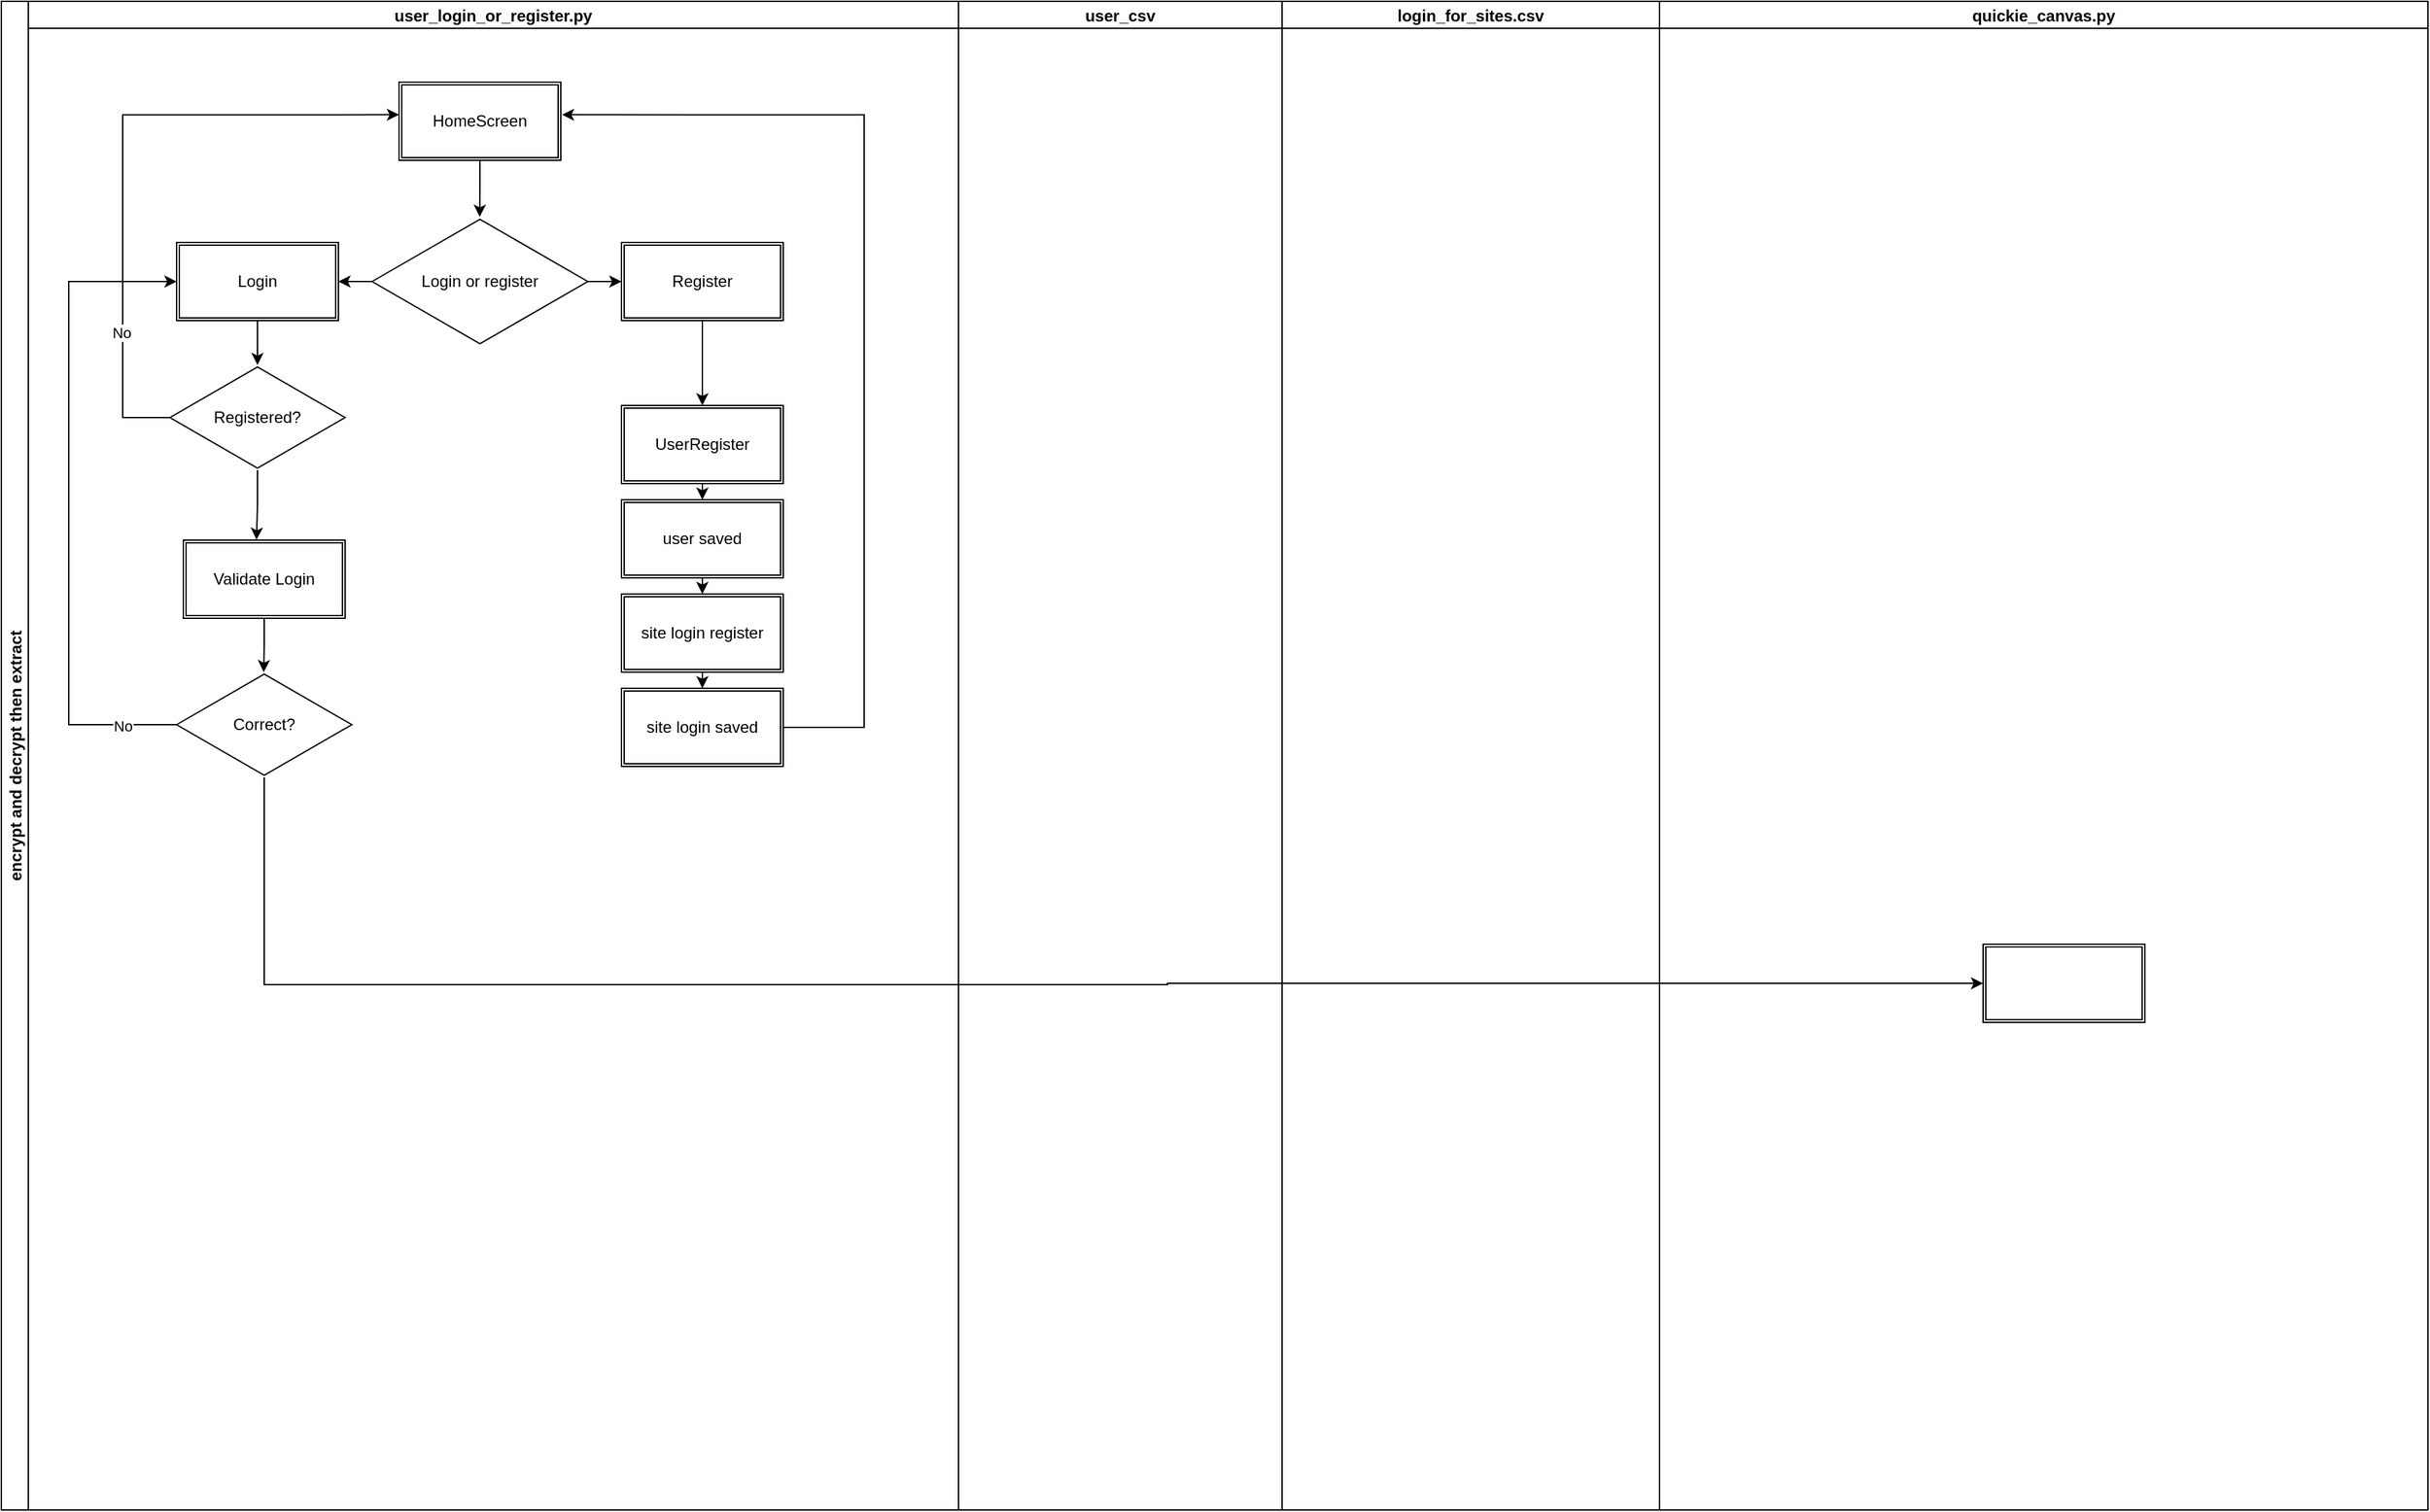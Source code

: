 <mxfile version="24.4.6" type="github">
  <diagram id="C5RBs43oDa-KdzZeNtuy" name="Page-1">
    <mxGraphModel dx="1728" dy="915" grid="1" gridSize="10" guides="1" tooltips="1" connect="1" arrows="1" fold="1" page="1" pageScale="1" pageWidth="827" pageHeight="1169" math="0" shadow="0">
      <root>
        <mxCell id="WIyWlLk6GJQsqaUBKTNV-0" />
        <mxCell id="WIyWlLk6GJQsqaUBKTNV-1" parent="WIyWlLk6GJQsqaUBKTNV-0" />
        <mxCell id="oy04oqgG4kP10lPZJapk-1" value="encrypt and decrypt then extract" style="swimlane;childLayout=stackLayout;resizeParent=1;resizeParentMax=0;startSize=20;horizontal=0;horizontalStack=1;" vertex="1" parent="WIyWlLk6GJQsqaUBKTNV-1">
          <mxGeometry x="130" y="20" width="1800" height="1120" as="geometry" />
        </mxCell>
        <mxCell id="oy04oqgG4kP10lPZJapk-5" value="user_login_or_register.py" style="swimlane;startSize=20;" vertex="1" parent="oy04oqgG4kP10lPZJapk-1">
          <mxGeometry x="20" width="690" height="1120" as="geometry" />
        </mxCell>
        <mxCell id="oy04oqgG4kP10lPZJapk-24" style="edgeStyle=orthogonalEdgeStyle;rounded=0;orthogonalLoop=1;jettySize=auto;html=1;" edge="1" parent="oy04oqgG4kP10lPZJapk-5" source="oy04oqgG4kP10lPZJapk-17" target="oy04oqgG4kP10lPZJapk-22">
          <mxGeometry relative="1" as="geometry" />
        </mxCell>
        <mxCell id="oy04oqgG4kP10lPZJapk-25" style="edgeStyle=orthogonalEdgeStyle;rounded=0;orthogonalLoop=1;jettySize=auto;html=1;entryX=1;entryY=0.5;entryDx=0;entryDy=0;" edge="1" parent="oy04oqgG4kP10lPZJapk-5" source="oy04oqgG4kP10lPZJapk-17" target="oy04oqgG4kP10lPZJapk-23">
          <mxGeometry relative="1" as="geometry" />
        </mxCell>
        <mxCell id="oy04oqgG4kP10lPZJapk-17" value="Login or register" style="html=1;whiteSpace=wrap;aspect=fixed;shape=isoRectangle;" vertex="1" parent="oy04oqgG4kP10lPZJapk-5">
          <mxGeometry x="255" y="160" width="160" height="96" as="geometry" />
        </mxCell>
        <mxCell id="oy04oqgG4kP10lPZJapk-56" style="edgeStyle=orthogonalEdgeStyle;rounded=0;orthogonalLoop=1;jettySize=auto;html=1;exitX=0.5;exitY=1;exitDx=0;exitDy=0;entryX=0.5;entryY=0;entryDx=0;entryDy=0;" edge="1" parent="oy04oqgG4kP10lPZJapk-5" source="oy04oqgG4kP10lPZJapk-22" target="oy04oqgG4kP10lPZJapk-27">
          <mxGeometry relative="1" as="geometry" />
        </mxCell>
        <mxCell id="oy04oqgG4kP10lPZJapk-22" value="Register" style="shape=ext;double=1;rounded=0;whiteSpace=wrap;html=1;" vertex="1" parent="oy04oqgG4kP10lPZJapk-5">
          <mxGeometry x="440" y="179" width="120" height="58" as="geometry" />
        </mxCell>
        <mxCell id="oy04oqgG4kP10lPZJapk-65" style="edgeStyle=orthogonalEdgeStyle;rounded=0;orthogonalLoop=1;jettySize=auto;html=1;exitX=0.5;exitY=1;exitDx=0;exitDy=0;" edge="1" parent="oy04oqgG4kP10lPZJapk-5" source="oy04oqgG4kP10lPZJapk-23" target="oy04oqgG4kP10lPZJapk-62">
          <mxGeometry relative="1" as="geometry" />
        </mxCell>
        <mxCell id="oy04oqgG4kP10lPZJapk-23" value="Login" style="shape=ext;double=1;rounded=0;whiteSpace=wrap;html=1;" vertex="1" parent="oy04oqgG4kP10lPZJapk-5">
          <mxGeometry x="110" y="179" width="120" height="58" as="geometry" />
        </mxCell>
        <mxCell id="oy04oqgG4kP10lPZJapk-57" style="edgeStyle=orthogonalEdgeStyle;rounded=0;orthogonalLoop=1;jettySize=auto;html=1;exitX=0.5;exitY=1;exitDx=0;exitDy=0;entryX=0.5;entryY=0;entryDx=0;entryDy=0;" edge="1" parent="oy04oqgG4kP10lPZJapk-5" source="oy04oqgG4kP10lPZJapk-27" target="oy04oqgG4kP10lPZJapk-29">
          <mxGeometry relative="1" as="geometry" />
        </mxCell>
        <mxCell id="oy04oqgG4kP10lPZJapk-27" value="UserRegister" style="shape=ext;double=1;rounded=0;whiteSpace=wrap;html=1;" vertex="1" parent="oy04oqgG4kP10lPZJapk-5">
          <mxGeometry x="440" y="300" width="120" height="58" as="geometry" />
        </mxCell>
        <mxCell id="oy04oqgG4kP10lPZJapk-59" style="edgeStyle=orthogonalEdgeStyle;rounded=0;orthogonalLoop=1;jettySize=auto;html=1;exitX=0.5;exitY=1;exitDx=0;exitDy=0;entryX=0.5;entryY=0;entryDx=0;entryDy=0;" edge="1" parent="oy04oqgG4kP10lPZJapk-5" source="oy04oqgG4kP10lPZJapk-28" target="oy04oqgG4kP10lPZJapk-41">
          <mxGeometry relative="1" as="geometry" />
        </mxCell>
        <mxCell id="oy04oqgG4kP10lPZJapk-28" value="site login register" style="shape=ext;double=1;rounded=0;whiteSpace=wrap;html=1;" vertex="1" parent="oy04oqgG4kP10lPZJapk-5">
          <mxGeometry x="440" y="440" width="120" height="58" as="geometry" />
        </mxCell>
        <mxCell id="oy04oqgG4kP10lPZJapk-58" style="edgeStyle=orthogonalEdgeStyle;rounded=0;orthogonalLoop=1;jettySize=auto;html=1;exitX=0.5;exitY=1;exitDx=0;exitDy=0;entryX=0.5;entryY=0;entryDx=0;entryDy=0;" edge="1" parent="oy04oqgG4kP10lPZJapk-5" source="oy04oqgG4kP10lPZJapk-29" target="oy04oqgG4kP10lPZJapk-28">
          <mxGeometry relative="1" as="geometry" />
        </mxCell>
        <mxCell id="oy04oqgG4kP10lPZJapk-29" value="user saved" style="shape=ext;double=1;rounded=0;whiteSpace=wrap;html=1;" vertex="1" parent="oy04oqgG4kP10lPZJapk-5">
          <mxGeometry x="440" y="370" width="120" height="58" as="geometry" />
        </mxCell>
        <mxCell id="oy04oqgG4kP10lPZJapk-41" value="site login saved" style="shape=ext;double=1;rounded=0;whiteSpace=wrap;html=1;" vertex="1" parent="oy04oqgG4kP10lPZJapk-5">
          <mxGeometry x="440" y="510" width="120" height="58" as="geometry" />
        </mxCell>
        <mxCell id="oy04oqgG4kP10lPZJapk-55" value="HomeScreen" style="shape=ext;double=1;rounded=0;whiteSpace=wrap;html=1;" vertex="1" parent="oy04oqgG4kP10lPZJapk-5">
          <mxGeometry x="275" y="60" width="120" height="58" as="geometry" />
        </mxCell>
        <mxCell id="oy04oqgG4kP10lPZJapk-61" style="edgeStyle=orthogonalEdgeStyle;rounded=0;orthogonalLoop=1;jettySize=auto;html=1;entryX=0.499;entryY=0;entryDx=0;entryDy=0;entryPerimeter=0;" edge="1" parent="oy04oqgG4kP10lPZJapk-5" source="oy04oqgG4kP10lPZJapk-55" target="oy04oqgG4kP10lPZJapk-17">
          <mxGeometry relative="1" as="geometry" />
        </mxCell>
        <mxCell id="oy04oqgG4kP10lPZJapk-62" value="Registered?" style="html=1;whiteSpace=wrap;aspect=fixed;shape=isoRectangle;" vertex="1" parent="oy04oqgG4kP10lPZJapk-5">
          <mxGeometry x="105" y="270" width="130" height="78" as="geometry" />
        </mxCell>
        <mxCell id="oy04oqgG4kP10lPZJapk-63" style="edgeStyle=orthogonalEdgeStyle;rounded=0;orthogonalLoop=1;jettySize=auto;html=1;entryX=1.007;entryY=0.417;entryDx=0;entryDy=0;entryPerimeter=0;" edge="1" parent="oy04oqgG4kP10lPZJapk-5" source="oy04oqgG4kP10lPZJapk-41" target="oy04oqgG4kP10lPZJapk-55">
          <mxGeometry relative="1" as="geometry">
            <Array as="points">
              <mxPoint x="620" y="539" />
              <mxPoint x="620" y="84" />
            </Array>
          </mxGeometry>
        </mxCell>
        <mxCell id="oy04oqgG4kP10lPZJapk-64" style="edgeStyle=orthogonalEdgeStyle;rounded=0;orthogonalLoop=1;jettySize=auto;html=1;entryX=0;entryY=0.417;entryDx=0;entryDy=0;entryPerimeter=0;" edge="1" parent="oy04oqgG4kP10lPZJapk-5" source="oy04oqgG4kP10lPZJapk-62" target="oy04oqgG4kP10lPZJapk-55">
          <mxGeometry relative="1" as="geometry">
            <Array as="points">
              <mxPoint x="70" y="309" />
              <mxPoint x="70" y="84" />
            </Array>
          </mxGeometry>
        </mxCell>
        <mxCell id="oy04oqgG4kP10lPZJapk-77" value="No" style="edgeLabel;html=1;align=center;verticalAlign=middle;resizable=0;points=[];" vertex="1" connectable="0" parent="oy04oqgG4kP10lPZJapk-64">
          <mxGeometry x="-0.578" y="1" relative="1" as="geometry">
            <mxPoint as="offset" />
          </mxGeometry>
        </mxCell>
        <mxCell id="oy04oqgG4kP10lPZJapk-69" value="Validate Login" style="shape=ext;double=1;rounded=0;whiteSpace=wrap;html=1;" vertex="1" parent="oy04oqgG4kP10lPZJapk-5">
          <mxGeometry x="115" y="400" width="120" height="58" as="geometry" />
        </mxCell>
        <mxCell id="oy04oqgG4kP10lPZJapk-70" style="edgeStyle=orthogonalEdgeStyle;rounded=0;orthogonalLoop=1;jettySize=auto;html=1;entryX=0.452;entryY=-0.005;entryDx=0;entryDy=0;entryPerimeter=0;" edge="1" parent="oy04oqgG4kP10lPZJapk-5" source="oy04oqgG4kP10lPZJapk-62" target="oy04oqgG4kP10lPZJapk-69">
          <mxGeometry relative="1" as="geometry" />
        </mxCell>
        <mxCell id="oy04oqgG4kP10lPZJapk-81" style="edgeStyle=orthogonalEdgeStyle;rounded=0;orthogonalLoop=1;jettySize=auto;html=1;entryX=0;entryY=0.5;entryDx=0;entryDy=0;" edge="1" parent="oy04oqgG4kP10lPZJapk-5" source="oy04oqgG4kP10lPZJapk-71" target="oy04oqgG4kP10lPZJapk-23">
          <mxGeometry relative="1" as="geometry">
            <Array as="points">
              <mxPoint x="30" y="537" />
              <mxPoint x="30" y="208" />
            </Array>
          </mxGeometry>
        </mxCell>
        <mxCell id="oy04oqgG4kP10lPZJapk-83" value="No" style="edgeLabel;html=1;align=center;verticalAlign=middle;resizable=0;points=[];" vertex="1" connectable="0" parent="oy04oqgG4kP10lPZJapk-81">
          <mxGeometry x="-0.837" y="1" relative="1" as="geometry">
            <mxPoint as="offset" />
          </mxGeometry>
        </mxCell>
        <mxCell id="oy04oqgG4kP10lPZJapk-71" value="Correct?" style="html=1;whiteSpace=wrap;aspect=fixed;shape=isoRectangle;" vertex="1" parent="oy04oqgG4kP10lPZJapk-5">
          <mxGeometry x="110" y="498" width="130" height="78" as="geometry" />
        </mxCell>
        <mxCell id="oy04oqgG4kP10lPZJapk-80" style="edgeStyle=orthogonalEdgeStyle;rounded=0;orthogonalLoop=1;jettySize=auto;html=1;entryX=0.497;entryY=0;entryDx=0;entryDy=0;entryPerimeter=0;" edge="1" parent="oy04oqgG4kP10lPZJapk-5" source="oy04oqgG4kP10lPZJapk-69" target="oy04oqgG4kP10lPZJapk-71">
          <mxGeometry relative="1" as="geometry" />
        </mxCell>
        <mxCell id="oy04oqgG4kP10lPZJapk-2" value="user_csv" style="swimlane;startSize=20;" vertex="1" parent="oy04oqgG4kP10lPZJapk-1">
          <mxGeometry x="710" width="240" height="1120" as="geometry" />
        </mxCell>
        <mxCell id="oy04oqgG4kP10lPZJapk-3" value="login_for_sites.csv" style="swimlane;startSize=20;" vertex="1" parent="oy04oqgG4kP10lPZJapk-1">
          <mxGeometry x="950" width="280" height="1120" as="geometry" />
        </mxCell>
        <mxCell id="oy04oqgG4kP10lPZJapk-4" value="quickie_canvas.py" style="swimlane;startSize=20;" vertex="1" parent="oy04oqgG4kP10lPZJapk-1">
          <mxGeometry x="1230" width="570" height="1120" as="geometry" />
        </mxCell>
        <mxCell id="oy04oqgG4kP10lPZJapk-54" value="&amp;nbsp;" style="shape=ext;double=1;rounded=0;whiteSpace=wrap;html=1;" vertex="1" parent="oy04oqgG4kP10lPZJapk-4">
          <mxGeometry x="240" y="700" width="120" height="58" as="geometry" />
        </mxCell>
        <mxCell id="oy04oqgG4kP10lPZJapk-84" style="edgeStyle=orthogonalEdgeStyle;rounded=0;orthogonalLoop=1;jettySize=auto;html=1;entryX=0;entryY=0.5;entryDx=0;entryDy=0;" edge="1" parent="oy04oqgG4kP10lPZJapk-1" source="oy04oqgG4kP10lPZJapk-71" target="oy04oqgG4kP10lPZJapk-54">
          <mxGeometry relative="1" as="geometry">
            <Array as="points">
              <mxPoint x="195" y="730" />
              <mxPoint x="865" y="730" />
              <mxPoint x="865" y="729" />
            </Array>
          </mxGeometry>
        </mxCell>
      </root>
    </mxGraphModel>
  </diagram>
</mxfile>
